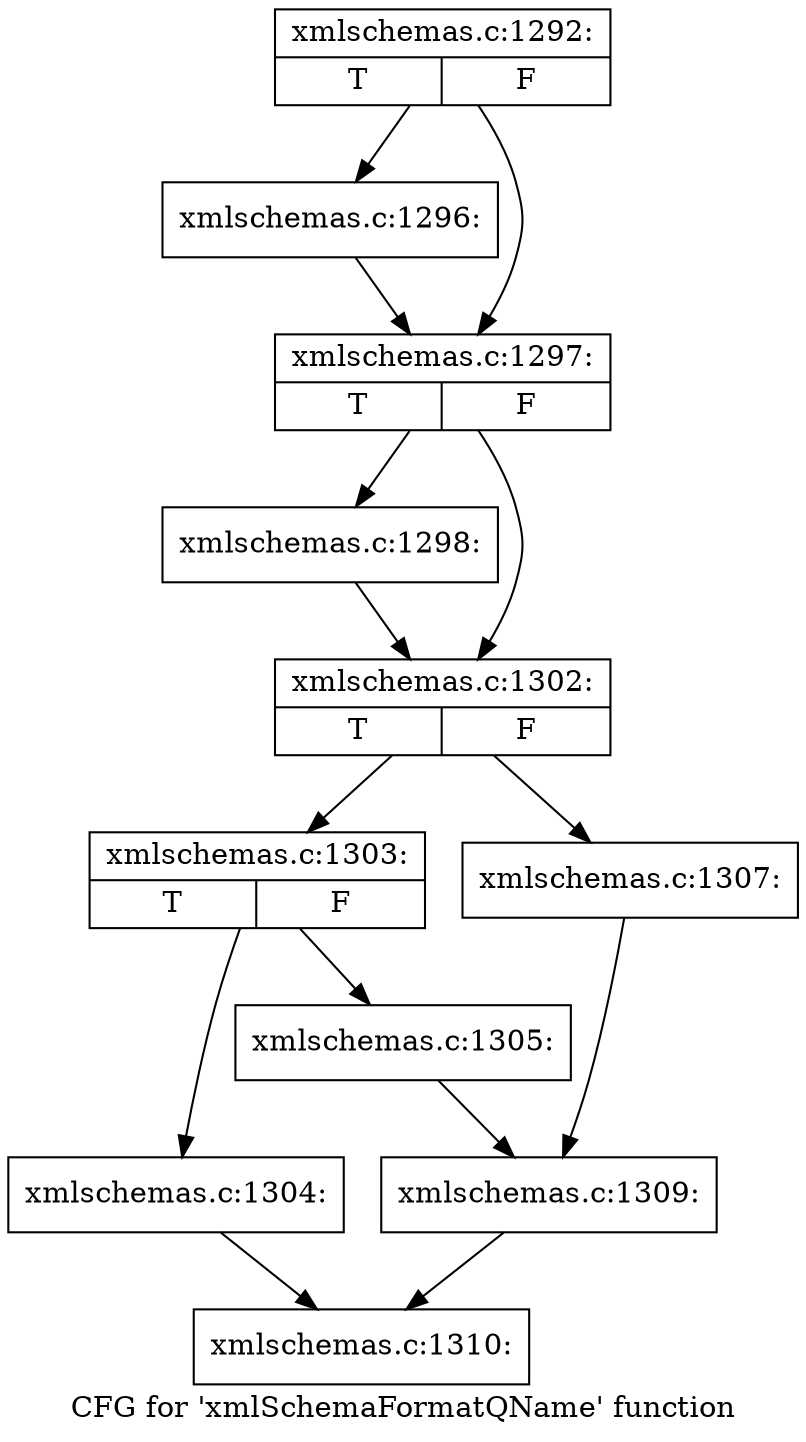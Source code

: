 digraph "CFG for 'xmlSchemaFormatQName' function" {
	label="CFG for 'xmlSchemaFormatQName' function";

	Node0x4b9e690 [shape=record,label="{xmlschemas.c:1292:|{<s0>T|<s1>F}}"];
	Node0x4b9e690 -> Node0x4ba0e40;
	Node0x4b9e690 -> Node0x4ba0e90;
	Node0x4ba0e40 [shape=record,label="{xmlschemas.c:1296:}"];
	Node0x4ba0e40 -> Node0x4ba0e90;
	Node0x4ba0e90 [shape=record,label="{xmlschemas.c:1297:|{<s0>T|<s1>F}}"];
	Node0x4ba0e90 -> Node0x4ba14e0;
	Node0x4ba0e90 -> Node0x4ba1530;
	Node0x4ba14e0 [shape=record,label="{xmlschemas.c:1298:}"];
	Node0x4ba14e0 -> Node0x4ba1530;
	Node0x4ba1530 [shape=record,label="{xmlschemas.c:1302:|{<s0>T|<s1>F}}"];
	Node0x4ba1530 -> Node0x4ba26a0;
	Node0x4ba1530 -> Node0x4ba2740;
	Node0x4ba26a0 [shape=record,label="{xmlschemas.c:1303:|{<s0>T|<s1>F}}"];
	Node0x4ba26a0 -> Node0x4ba2b00;
	Node0x4ba26a0 -> Node0x4ba2b50;
	Node0x4ba2b00 [shape=record,label="{xmlschemas.c:1304:}"];
	Node0x4ba2b00 -> Node0x4b9e280;
	Node0x4ba2b50 [shape=record,label="{xmlschemas.c:1305:}"];
	Node0x4ba2b50 -> Node0x4ba26f0;
	Node0x4ba2740 [shape=record,label="{xmlschemas.c:1307:}"];
	Node0x4ba2740 -> Node0x4ba26f0;
	Node0x4ba26f0 [shape=record,label="{xmlschemas.c:1309:}"];
	Node0x4ba26f0 -> Node0x4b9e280;
	Node0x4b9e280 [shape=record,label="{xmlschemas.c:1310:}"];
}
